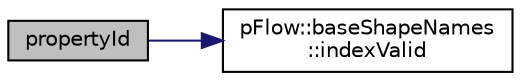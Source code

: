 digraph "propertyId"
{
 // LATEX_PDF_SIZE
  edge [fontname="Helvetica",fontsize="10",labelfontname="Helvetica",labelfontsize="10"];
  node [fontname="Helvetica",fontsize="10",shape=record];
  rankdir="LR";
  Node1 [label="propertyId",height=0.2,width=0.4,color="black", fillcolor="grey75", style="filled", fontcolor="black",tooltip=" "];
  Node1 -> Node2 [color="midnightblue",fontsize="10",style="solid",fontname="Helvetica"];
  Node2 [label="pFlow::baseShapeNames\l::indexValid",height=0.2,width=0.4,color="black", fillcolor="white", style="filled",URL="$classpFlow_1_1baseShapeNames.html#ab82377f3945e8a827426fe97b3cfab26",tooltip=" "];
}
